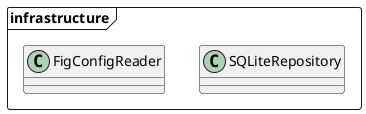 @startuml infrastructure
package infrastructure <<Frame>>{
class SQLiteRepository
class FigConfigReader
}
@enduml

